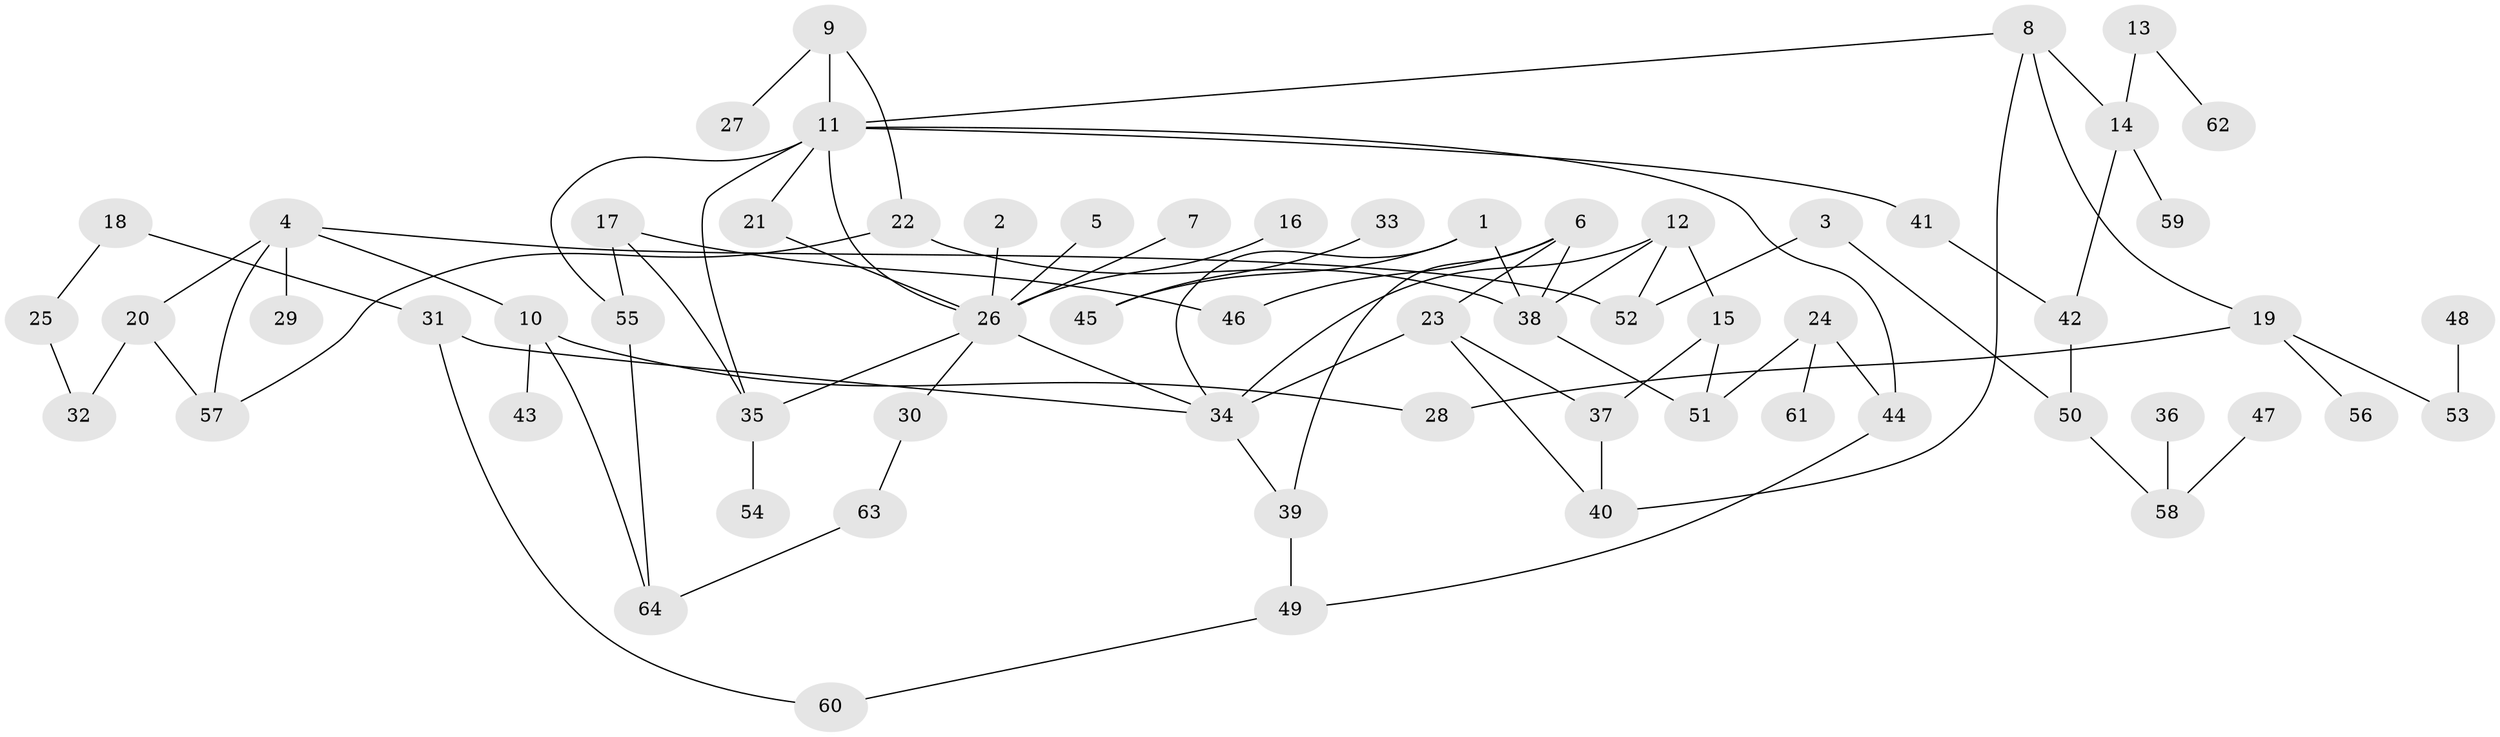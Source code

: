 // original degree distribution, {10: 0.007874015748031496, 7: 0.007874015748031496, 5: 0.047244094488188976, 3: 0.16535433070866143, 2: 0.3543307086614173, 4: 0.11023622047244094, 1: 0.2992125984251969, 6: 0.007874015748031496}
// Generated by graph-tools (version 1.1) at 2025/36/03/04/25 23:36:03]
// undirected, 64 vertices, 86 edges
graph export_dot {
  node [color=gray90,style=filled];
  1;
  2;
  3;
  4;
  5;
  6;
  7;
  8;
  9;
  10;
  11;
  12;
  13;
  14;
  15;
  16;
  17;
  18;
  19;
  20;
  21;
  22;
  23;
  24;
  25;
  26;
  27;
  28;
  29;
  30;
  31;
  32;
  33;
  34;
  35;
  36;
  37;
  38;
  39;
  40;
  41;
  42;
  43;
  44;
  45;
  46;
  47;
  48;
  49;
  50;
  51;
  52;
  53;
  54;
  55;
  56;
  57;
  58;
  59;
  60;
  61;
  62;
  63;
  64;
  1 -- 34 [weight=1.0];
  1 -- 38 [weight=1.0];
  1 -- 45 [weight=1.0];
  2 -- 26 [weight=1.0];
  3 -- 50 [weight=1.0];
  3 -- 52 [weight=1.0];
  4 -- 10 [weight=1.0];
  4 -- 20 [weight=1.0];
  4 -- 29 [weight=1.0];
  4 -- 52 [weight=1.0];
  4 -- 57 [weight=1.0];
  5 -- 26 [weight=1.0];
  6 -- 23 [weight=1.0];
  6 -- 38 [weight=1.0];
  6 -- 39 [weight=1.0];
  6 -- 46 [weight=1.0];
  7 -- 26 [weight=1.0];
  8 -- 11 [weight=1.0];
  8 -- 14 [weight=1.0];
  8 -- 19 [weight=1.0];
  8 -- 40 [weight=1.0];
  9 -- 11 [weight=1.0];
  9 -- 22 [weight=1.0];
  9 -- 27 [weight=1.0];
  10 -- 28 [weight=1.0];
  10 -- 43 [weight=1.0];
  10 -- 64 [weight=1.0];
  11 -- 21 [weight=1.0];
  11 -- 26 [weight=1.0];
  11 -- 35 [weight=1.0];
  11 -- 41 [weight=1.0];
  11 -- 44 [weight=1.0];
  11 -- 55 [weight=1.0];
  12 -- 15 [weight=1.0];
  12 -- 34 [weight=1.0];
  12 -- 38 [weight=1.0];
  12 -- 52 [weight=1.0];
  13 -- 14 [weight=1.0];
  13 -- 62 [weight=1.0];
  14 -- 42 [weight=1.0];
  14 -- 59 [weight=1.0];
  15 -- 37 [weight=1.0];
  15 -- 51 [weight=1.0];
  16 -- 26 [weight=1.0];
  17 -- 35 [weight=1.0];
  17 -- 46 [weight=1.0];
  17 -- 55 [weight=1.0];
  18 -- 25 [weight=1.0];
  18 -- 31 [weight=1.0];
  19 -- 28 [weight=1.0];
  19 -- 53 [weight=1.0];
  19 -- 56 [weight=1.0];
  20 -- 32 [weight=1.0];
  20 -- 57 [weight=1.0];
  21 -- 26 [weight=1.0];
  22 -- 38 [weight=1.0];
  22 -- 57 [weight=1.0];
  23 -- 34 [weight=1.0];
  23 -- 37 [weight=1.0];
  23 -- 40 [weight=1.0];
  24 -- 44 [weight=1.0];
  24 -- 51 [weight=1.0];
  24 -- 61 [weight=1.0];
  25 -- 32 [weight=1.0];
  26 -- 30 [weight=1.0];
  26 -- 34 [weight=1.0];
  26 -- 35 [weight=1.0];
  30 -- 63 [weight=1.0];
  31 -- 34 [weight=1.0];
  31 -- 60 [weight=1.0];
  33 -- 45 [weight=1.0];
  34 -- 39 [weight=1.0];
  35 -- 54 [weight=1.0];
  36 -- 58 [weight=1.0];
  37 -- 40 [weight=1.0];
  38 -- 51 [weight=1.0];
  39 -- 49 [weight=2.0];
  41 -- 42 [weight=1.0];
  42 -- 50 [weight=1.0];
  44 -- 49 [weight=1.0];
  47 -- 58 [weight=1.0];
  48 -- 53 [weight=1.0];
  49 -- 60 [weight=1.0];
  50 -- 58 [weight=1.0];
  55 -- 64 [weight=1.0];
  63 -- 64 [weight=1.0];
}
